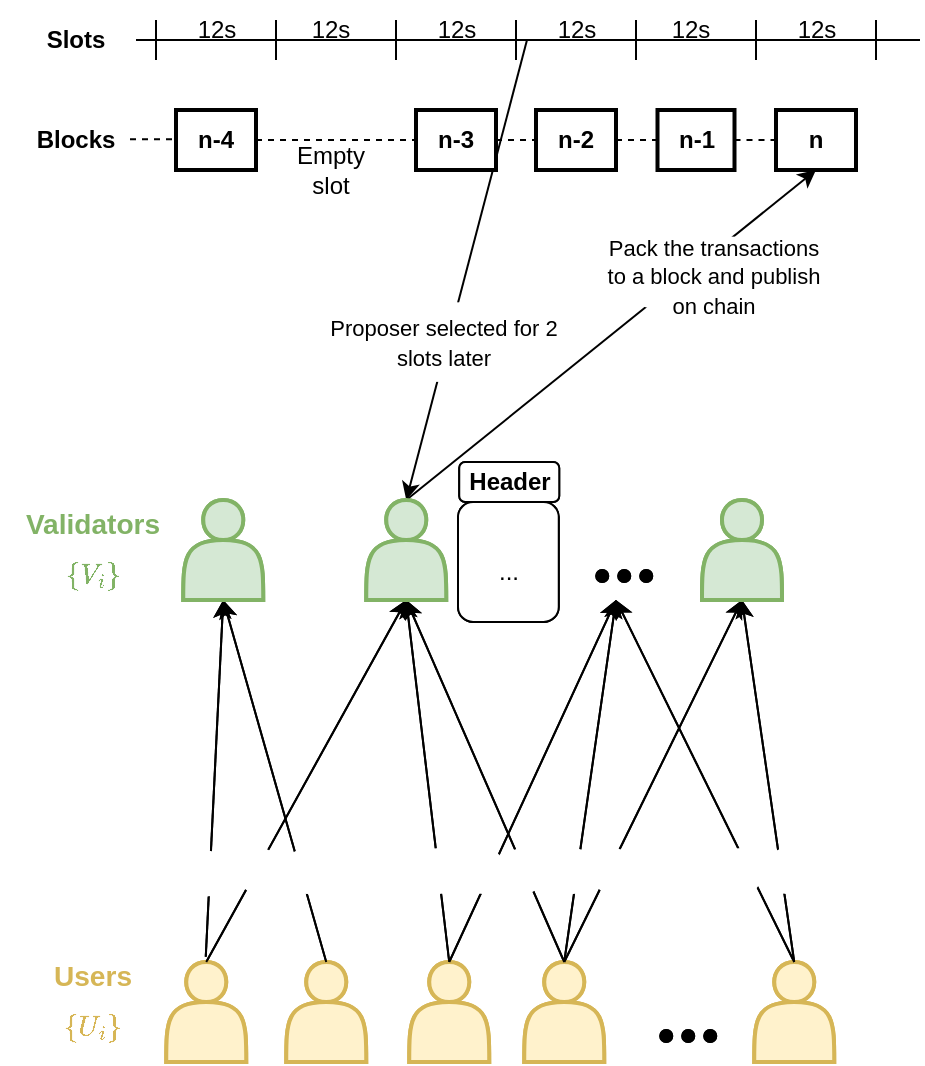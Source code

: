 <mxfile version="26.2.12">
  <diagram name="Page-1" id="uq0ruCk3_rSD9SvaCY8R">
    <mxGraphModel dx="1405" dy="643" grid="1" gridSize="10" guides="1" tooltips="1" connect="1" arrows="1" fold="1" page="1" pageScale="1" pageWidth="827" pageHeight="1169" math="1" shadow="0">
      <root>
        <mxCell id="0" />
        <mxCell id="1" parent="0" />
        <mxCell id="r1D6VSpxrKc8KSH1jY-o-12" value="" style="endArrow=classic;html=1;rounded=0;exitX=0.09;exitY=0.521;exitDx=0;exitDy=0;entryX=0.5;entryY=0;entryDx=0;entryDy=0;exitPerimeter=0;" parent="1" source="XEZV7KVTwxbiqD7pJ-Vi-41" target="r1D6VSpxrKc8KSH1jY-o-51" edge="1">
          <mxGeometry width="50" height="50" relative="1" as="geometry">
            <mxPoint x="125.5" y="60" as="sourcePoint" />
            <mxPoint x="321" y="203.5" as="targetPoint" />
          </mxGeometry>
        </mxCell>
        <mxCell id="D-NRNB5gOzUlE2xE504m-6" value="" style="shape=actor;whiteSpace=wrap;html=1;strokeWidth=2;fillColor=#fff2cc;strokeColor=#d6b656;" parent="1" vertex="1">
          <mxGeometry x="115.12" y="521" width="40" height="50" as="geometry" />
        </mxCell>
        <mxCell id="D-NRNB5gOzUlE2xE504m-7" value="" style="shape=actor;whiteSpace=wrap;html=1;strokeWidth=2;fillColor=#fff2cc;strokeColor=#d6b656;" parent="1" vertex="1">
          <mxGeometry x="294.12" y="521" width="40" height="50" as="geometry" />
        </mxCell>
        <mxCell id="D-NRNB5gOzUlE2xE504m-8" value="" style="shape=actor;whiteSpace=wrap;html=1;strokeWidth=2;fillColor=#fff2cc;strokeColor=#d6b656;" parent="1" vertex="1">
          <mxGeometry x="236.62" y="521" width="40" height="50" as="geometry" />
        </mxCell>
        <mxCell id="D-NRNB5gOzUlE2xE504m-9" value="" style="shape=actor;whiteSpace=wrap;html=1;strokeWidth=2;fillColor=#fff2cc;strokeColor=#d6b656;" parent="1" vertex="1">
          <mxGeometry x="175.12" y="521" width="40" height="50" as="geometry" />
        </mxCell>
        <mxCell id="D-NRNB5gOzUlE2xE504m-10" value="" style="shape=actor;whiteSpace=wrap;html=1;strokeWidth=2;fillColor=#fff2cc;strokeColor=#d6b656;" parent="1" vertex="1">
          <mxGeometry x="409.12" y="521" width="40" height="50" as="geometry" />
        </mxCell>
        <mxCell id="D-NRNB5gOzUlE2xE504m-13" value="" style="group" parent="1" vertex="1" connectable="0">
          <mxGeometry x="363.12" y="555" width="26" height="6" as="geometry" />
        </mxCell>
        <mxCell id="D-NRNB5gOzUlE2xE504m-14" value="" style="ellipse;shape=doubleEllipse;whiteSpace=wrap;html=1;aspect=fixed;fillColor=#000000;" parent="D-NRNB5gOzUlE2xE504m-13" vertex="1">
          <mxGeometry x="-1" width="6" height="6" as="geometry" />
        </mxCell>
        <mxCell id="D-NRNB5gOzUlE2xE504m-15" value="" style="ellipse;shape=doubleEllipse;whiteSpace=wrap;html=1;aspect=fixed;fillColor=#000000;" parent="D-NRNB5gOzUlE2xE504m-13" vertex="1">
          <mxGeometry x="10" width="6" height="6" as="geometry" />
        </mxCell>
        <mxCell id="D-NRNB5gOzUlE2xE504m-16" value="" style="ellipse;shape=doubleEllipse;whiteSpace=wrap;html=1;aspect=fixed;fillColor=#000000;" parent="D-NRNB5gOzUlE2xE504m-13" vertex="1">
          <mxGeometry x="21" width="6" height="6" as="geometry" />
        </mxCell>
        <mxCell id="D-NRNB5gOzUlE2xE504m-17" value="" style="endArrow=classic;html=1;rounded=0;entryX=0.5;entryY=1;entryDx=0;entryDy=0;exitX=0.5;exitY=0;exitDx=0;exitDy=0;" parent="1" source="D-NRNB5gOzUlE2xE504m-6" target="D-NRNB5gOzUlE2xE504m-51" edge="1">
          <mxGeometry width="50" height="50" relative="1" as="geometry">
            <mxPoint x="135.37" y="496" as="sourcePoint" />
            <mxPoint x="255.12" y="427" as="targetPoint" />
          </mxGeometry>
        </mxCell>
        <mxCell id="D-NRNB5gOzUlE2xE504m-18" value="" style="endArrow=classic;html=1;rounded=0;entryX=0.5;entryY=1;entryDx=0;entryDy=0;exitX=0.5;exitY=0;exitDx=0;exitDy=0;" parent="1" source="D-NRNB5gOzUlE2xE504m-9" target="D-NRNB5gOzUlE2xE504m-50" edge="1">
          <mxGeometry width="50" height="50" relative="1" as="geometry">
            <mxPoint x="195.37" y="496" as="sourcePoint" />
            <mxPoint x="135.12" y="427" as="targetPoint" />
          </mxGeometry>
        </mxCell>
        <mxCell id="D-NRNB5gOzUlE2xE504m-19" value="" style="endArrow=classic;html=1;rounded=0;entryX=0.5;entryY=1;entryDx=0;entryDy=0;exitX=0.494;exitY=-0.052;exitDx=0;exitDy=0;exitPerimeter=0;" parent="1" source="D-NRNB5gOzUlE2xE504m-6" target="D-NRNB5gOzUlE2xE504m-50" edge="1">
          <mxGeometry width="50" height="50" relative="1" as="geometry">
            <mxPoint x="135.37" y="496" as="sourcePoint" />
            <mxPoint x="135.12" y="427" as="targetPoint" />
          </mxGeometry>
        </mxCell>
        <mxCell id="D-NRNB5gOzUlE2xE504m-20" value="" style="endArrow=classic;html=1;rounded=0;exitX=0.5;exitY=0;exitDx=0;exitDy=0;entryX=0.5;entryY=1;entryDx=0;entryDy=0;" parent="1" source="D-NRNB5gOzUlE2xE504m-8" target="D-NRNB5gOzUlE2xE504m-51" edge="1">
          <mxGeometry width="50" height="50" relative="1" as="geometry">
            <mxPoint x="230.87" y="501" as="sourcePoint" />
            <mxPoint x="255" y="427" as="targetPoint" />
          </mxGeometry>
        </mxCell>
        <mxCell id="D-NRNB5gOzUlE2xE504m-21" value="" style="endArrow=classic;html=1;rounded=0;exitX=0.5;exitY=0;exitDx=0;exitDy=0;" parent="1" source="D-NRNB5gOzUlE2xE504m-8" edge="1">
          <mxGeometry width="50" height="50" relative="1" as="geometry">
            <mxPoint x="250.87" y="497" as="sourcePoint" />
            <mxPoint x="340" y="340" as="targetPoint" />
          </mxGeometry>
        </mxCell>
        <mxCell id="D-NRNB5gOzUlE2xE504m-22" value="" style="endArrow=classic;html=1;rounded=0;exitX=0.5;exitY=0;exitDx=0;exitDy=0;entryX=0.5;entryY=1;entryDx=0;entryDy=0;" parent="1" source="D-NRNB5gOzUlE2xE504m-7" target="D-NRNB5gOzUlE2xE504m-52" edge="1">
          <mxGeometry width="50" height="50" relative="1" as="geometry">
            <mxPoint x="330.87" y="501" as="sourcePoint" />
            <mxPoint x="429.12" y="427" as="targetPoint" />
          </mxGeometry>
        </mxCell>
        <mxCell id="D-NRNB5gOzUlE2xE504m-23" value="" style="endArrow=classic;html=1;rounded=0;exitX=0.5;exitY=0;exitDx=0;exitDy=0;" parent="1" source="D-NRNB5gOzUlE2xE504m-7" edge="1">
          <mxGeometry width="50" height="50" relative="1" as="geometry">
            <mxPoint x="310.87" y="501" as="sourcePoint" />
            <mxPoint x="340" y="340" as="targetPoint" />
          </mxGeometry>
        </mxCell>
        <mxCell id="D-NRNB5gOzUlE2xE504m-24" value="" style="endArrow=classic;html=1;rounded=0;exitX=0.5;exitY=0;exitDx=0;exitDy=0;entryX=0.5;entryY=1;entryDx=0;entryDy=0;" parent="1" source="D-NRNB5gOzUlE2xE504m-7" target="D-NRNB5gOzUlE2xE504m-51" edge="1">
          <mxGeometry width="50" height="50" relative="1" as="geometry">
            <mxPoint x="205.37" y="477" as="sourcePoint" />
            <mxPoint x="255.12" y="427" as="targetPoint" />
          </mxGeometry>
        </mxCell>
        <mxCell id="D-NRNB5gOzUlE2xE504m-25" value="" style="endArrow=classic;html=1;rounded=0;exitX=0.5;exitY=0;exitDx=0;exitDy=0;entryX=0.5;entryY=1;entryDx=0;entryDy=0;" parent="1" source="D-NRNB5gOzUlE2xE504m-10" target="D-NRNB5gOzUlE2xE504m-52" edge="1">
          <mxGeometry width="50" height="50" relative="1" as="geometry">
            <mxPoint x="409.12" y="496" as="sourcePoint" />
            <mxPoint x="429.12" y="427" as="targetPoint" />
          </mxGeometry>
        </mxCell>
        <mxCell id="D-NRNB5gOzUlE2xE504m-26" value="" style="group" parent="1" vertex="1" connectable="0">
          <mxGeometry x="150.12" y="464" width="23" height="23" as="geometry" />
        </mxCell>
        <mxCell id="D-NRNB5gOzUlE2xE504m-27" value="" style="ellipse;whiteSpace=wrap;html=1;aspect=fixed;fillColor=default;strokeColor=none;" parent="D-NRNB5gOzUlE2xE504m-26" vertex="1">
          <mxGeometry width="23" height="23" as="geometry" />
        </mxCell>
        <mxCell id="D-NRNB5gOzUlE2xE504m-28" value="" style="shape=image;html=1;verticalAlign=top;verticalLabelPosition=bottom;labelBackgroundColor=#ffffff;imageAspect=0;aspect=fixed;image=https://cdn0.iconfinder.com/data/icons/basic-e-commerce-line/48/Receipt_success-128.png" parent="D-NRNB5gOzUlE2xE504m-26" vertex="1">
          <mxGeometry x="2.88" y="2.88" width="17.25" height="17.25" as="geometry" />
        </mxCell>
        <mxCell id="D-NRNB5gOzUlE2xE504m-29" value="" style="group" parent="1" vertex="1" connectable="0">
          <mxGeometry x="123.62" y="465.25" width="23" height="23" as="geometry" />
        </mxCell>
        <mxCell id="D-NRNB5gOzUlE2xE504m-30" value="" style="ellipse;whiteSpace=wrap;html=1;aspect=fixed;fillColor=default;strokeColor=none;" parent="D-NRNB5gOzUlE2xE504m-29" vertex="1">
          <mxGeometry width="23" height="23" as="geometry" />
        </mxCell>
        <mxCell id="D-NRNB5gOzUlE2xE504m-31" value="" style="shape=image;html=1;verticalAlign=top;verticalLabelPosition=bottom;labelBackgroundColor=#ffffff;imageAspect=0;aspect=fixed;image=https://cdn0.iconfinder.com/data/icons/basic-e-commerce-line/48/Receipt_success-128.png" parent="D-NRNB5gOzUlE2xE504m-29" vertex="1">
          <mxGeometry x="2.88" y="1.88" width="17.25" height="17.25" as="geometry" />
        </mxCell>
        <mxCell id="D-NRNB5gOzUlE2xE504m-32" value="" style="group" parent="1" vertex="1" connectable="0">
          <mxGeometry x="174" y="464" width="23" height="23" as="geometry" />
        </mxCell>
        <mxCell id="D-NRNB5gOzUlE2xE504m-33" value="" style="ellipse;whiteSpace=wrap;html=1;aspect=fixed;fillColor=default;strokeColor=none;" parent="D-NRNB5gOzUlE2xE504m-32" vertex="1">
          <mxGeometry width="23" height="23" as="geometry" />
        </mxCell>
        <mxCell id="D-NRNB5gOzUlE2xE504m-34" value="" style="shape=image;html=1;verticalAlign=top;verticalLabelPosition=bottom;labelBackgroundColor=#ffffff;imageAspect=0;aspect=fixed;image=https://cdn0.iconfinder.com/data/icons/basic-e-commerce-line/48/Receipt_success-128.png" parent="D-NRNB5gOzUlE2xE504m-32" vertex="1">
          <mxGeometry x="2.88" y="2.88" width="17.25" height="17.25" as="geometry" />
        </mxCell>
        <mxCell id="D-NRNB5gOzUlE2xE504m-35" value="" style="group" parent="1" vertex="1" connectable="0">
          <mxGeometry x="240" y="464" width="23" height="23" as="geometry" />
        </mxCell>
        <mxCell id="D-NRNB5gOzUlE2xE504m-36" value="" style="ellipse;whiteSpace=wrap;html=1;aspect=fixed;fillColor=default;strokeColor=none;" parent="D-NRNB5gOzUlE2xE504m-35" vertex="1">
          <mxGeometry width="23" height="23" as="geometry" />
        </mxCell>
        <mxCell id="D-NRNB5gOzUlE2xE504m-37" value="" style="shape=image;html=1;verticalAlign=top;verticalLabelPosition=bottom;labelBackgroundColor=#ffffff;imageAspect=0;aspect=fixed;image=https://cdn0.iconfinder.com/data/icons/basic-e-commerce-line/48/Receipt_success-128.png" parent="D-NRNB5gOzUlE2xE504m-35" vertex="1">
          <mxGeometry x="2.88" y="2.88" width="17.25" height="17.25" as="geometry" />
        </mxCell>
        <mxCell id="D-NRNB5gOzUlE2xE504m-38" value="" style="group" parent="1" vertex="1" connectable="0">
          <mxGeometry x="282" y="464" width="23" height="23" as="geometry" />
        </mxCell>
        <mxCell id="D-NRNB5gOzUlE2xE504m-39" value="" style="ellipse;whiteSpace=wrap;html=1;aspect=fixed;fillColor=default;strokeColor=none;" parent="D-NRNB5gOzUlE2xE504m-38" vertex="1">
          <mxGeometry width="23" height="23" as="geometry" />
        </mxCell>
        <mxCell id="D-NRNB5gOzUlE2xE504m-40" value="" style="shape=image;html=1;verticalAlign=top;verticalLabelPosition=bottom;labelBackgroundColor=#ffffff;imageAspect=0;aspect=fixed;image=https://cdn0.iconfinder.com/data/icons/basic-e-commerce-line/48/Receipt_success-128.png" parent="D-NRNB5gOzUlE2xE504m-38" vertex="1">
          <mxGeometry x="2.88" y="2.88" width="17.25" height="17.25" as="geometry" />
        </mxCell>
        <mxCell id="D-NRNB5gOzUlE2xE504m-41" value="" style="group" parent="1" vertex="1" connectable="0">
          <mxGeometry x="307" y="464" width="23" height="23" as="geometry" />
        </mxCell>
        <mxCell id="D-NRNB5gOzUlE2xE504m-42" value="" style="ellipse;whiteSpace=wrap;html=1;aspect=fixed;fillColor=default;strokeColor=none;" parent="D-NRNB5gOzUlE2xE504m-41" vertex="1">
          <mxGeometry width="23" height="23" as="geometry" />
        </mxCell>
        <mxCell id="D-NRNB5gOzUlE2xE504m-43" value="" style="shape=image;html=1;verticalAlign=top;verticalLabelPosition=bottom;labelBackgroundColor=#ffffff;imageAspect=0;aspect=fixed;image=https://cdn0.iconfinder.com/data/icons/basic-e-commerce-line/48/Receipt_success-128.png" parent="D-NRNB5gOzUlE2xE504m-41" vertex="1">
          <mxGeometry x="2.88" y="2.88" width="17.25" height="17.25" as="geometry" />
        </mxCell>
        <mxCell id="D-NRNB5gOzUlE2xE504m-44" value="" style="group" parent="1" vertex="1" connectable="0">
          <mxGeometry x="327" y="464" width="23" height="23" as="geometry" />
        </mxCell>
        <mxCell id="D-NRNB5gOzUlE2xE504m-45" value="" style="ellipse;whiteSpace=wrap;html=1;aspect=fixed;fillColor=default;strokeColor=none;" parent="D-NRNB5gOzUlE2xE504m-44" vertex="1">
          <mxGeometry width="23" height="23" as="geometry" />
        </mxCell>
        <mxCell id="D-NRNB5gOzUlE2xE504m-46" value="" style="shape=image;html=1;verticalAlign=top;verticalLabelPosition=bottom;labelBackgroundColor=#ffffff;imageAspect=0;aspect=fixed;image=https://cdn0.iconfinder.com/data/icons/basic-e-commerce-line/48/Receipt_success-128.png" parent="D-NRNB5gOzUlE2xE504m-44" vertex="1">
          <mxGeometry x="2.88" y="2.88" width="17.25" height="17.25" as="geometry" />
        </mxCell>
        <mxCell id="D-NRNB5gOzUlE2xE504m-47" value="" style="group" parent="1" vertex="1" connectable="0">
          <mxGeometry x="414" y="464" width="23" height="23" as="geometry" />
        </mxCell>
        <mxCell id="D-NRNB5gOzUlE2xE504m-48" value="" style="ellipse;whiteSpace=wrap;html=1;aspect=fixed;fillColor=default;strokeColor=none;" parent="D-NRNB5gOzUlE2xE504m-47" vertex="1">
          <mxGeometry width="23" height="23" as="geometry" />
        </mxCell>
        <mxCell id="D-NRNB5gOzUlE2xE504m-49" value="" style="shape=image;html=1;verticalAlign=top;verticalLabelPosition=bottom;labelBackgroundColor=#ffffff;imageAspect=0;aspect=fixed;image=https://cdn0.iconfinder.com/data/icons/basic-e-commerce-line/48/Receipt_success-128.png" parent="D-NRNB5gOzUlE2xE504m-47" vertex="1">
          <mxGeometry x="2.88" y="2.88" width="17.25" height="17.25" as="geometry" />
        </mxCell>
        <mxCell id="D-NRNB5gOzUlE2xE504m-50" value="" style="shape=actor;whiteSpace=wrap;html=1;strokeWidth=2;fillColor=#d5e8d4;strokeColor=#82b366;" parent="1" vertex="1">
          <mxGeometry x="123.62" y="290" width="40" height="50" as="geometry" />
        </mxCell>
        <mxCell id="D-NRNB5gOzUlE2xE504m-51" value="" style="shape=actor;whiteSpace=wrap;html=1;strokeWidth=2;fillColor=#d5e8d4;strokeColor=#82b366;" parent="1" vertex="1">
          <mxGeometry x="215.12" y="290" width="40" height="50" as="geometry" />
        </mxCell>
        <mxCell id="D-NRNB5gOzUlE2xE504m-52" value="" style="shape=actor;whiteSpace=wrap;html=1;strokeWidth=2;fillColor=#d5e8d4;strokeColor=#82b366;" parent="1" vertex="1">
          <mxGeometry x="383" y="290" width="40" height="50" as="geometry" />
        </mxCell>
        <mxCell id="D-NRNB5gOzUlE2xE504m-53" value="" style="group" parent="1" vertex="1" connectable="0">
          <mxGeometry x="313.12" y="325" width="26" height="6" as="geometry" />
        </mxCell>
        <mxCell id="D-NRNB5gOzUlE2xE504m-54" value="" style="ellipse;shape=doubleEllipse;whiteSpace=wrap;html=1;aspect=fixed;fillColor=#000000;" parent="D-NRNB5gOzUlE2xE504m-53" vertex="1">
          <mxGeometry x="17" width="6" height="6" as="geometry" />
        </mxCell>
        <mxCell id="D-NRNB5gOzUlE2xE504m-55" value="" style="ellipse;shape=doubleEllipse;whiteSpace=wrap;html=1;aspect=fixed;fillColor=#000000;" parent="D-NRNB5gOzUlE2xE504m-53" vertex="1">
          <mxGeometry x="28" width="6" height="6" as="geometry" />
        </mxCell>
        <mxCell id="D-NRNB5gOzUlE2xE504m-56" value="" style="ellipse;shape=doubleEllipse;whiteSpace=wrap;html=1;aspect=fixed;fillColor=#000000;" parent="D-NRNB5gOzUlE2xE504m-53" vertex="1">
          <mxGeometry x="39" width="6" height="6" as="geometry" />
        </mxCell>
        <mxCell id="D-NRNB5gOzUlE2xE504m-57" value="" style="endArrow=classic;html=1;rounded=0;exitX=0.5;exitY=0;exitDx=0;exitDy=0;" parent="1" source="D-NRNB5gOzUlE2xE504m-10" edge="1">
          <mxGeometry width="50" height="50" relative="1" as="geometry">
            <mxPoint x="430" y="520" as="sourcePoint" />
            <mxPoint x="340" y="340" as="targetPoint" />
          </mxGeometry>
        </mxCell>
        <mxCell id="D-NRNB5gOzUlE2xE504m-58" value="" style="group" parent="1" vertex="1" connectable="0">
          <mxGeometry x="391" y="464" width="23" height="23" as="geometry" />
        </mxCell>
        <mxCell id="D-NRNB5gOzUlE2xE504m-59" value="" style="ellipse;whiteSpace=wrap;html=1;aspect=fixed;fillColor=default;strokeColor=none;" parent="D-NRNB5gOzUlE2xE504m-58" vertex="1">
          <mxGeometry width="23" height="23" as="geometry" />
        </mxCell>
        <mxCell id="D-NRNB5gOzUlE2xE504m-60" value="" style="shape=image;html=1;verticalAlign=top;verticalLabelPosition=bottom;labelBackgroundColor=#ffffff;imageAspect=0;aspect=fixed;image=https://cdn0.iconfinder.com/data/icons/basic-e-commerce-line/48/Receipt_success-128.png" parent="D-NRNB5gOzUlE2xE504m-58" vertex="1">
          <mxGeometry x="2.88" y="2.88" width="17.25" height="17.25" as="geometry" />
        </mxCell>
        <mxCell id="D-NRNB5gOzUlE2xE504m-61" value="" style="group" parent="1" vertex="1" connectable="0">
          <mxGeometry x="262" y="464" width="23" height="23" as="geometry" />
        </mxCell>
        <mxCell id="D-NRNB5gOzUlE2xE504m-62" value="" style="ellipse;whiteSpace=wrap;html=1;aspect=fixed;fillColor=default;strokeColor=none;" parent="D-NRNB5gOzUlE2xE504m-61" vertex="1">
          <mxGeometry width="23" height="23" as="geometry" />
        </mxCell>
        <mxCell id="D-NRNB5gOzUlE2xE504m-63" value="" style="shape=image;html=1;verticalAlign=top;verticalLabelPosition=bottom;labelBackgroundColor=#ffffff;imageAspect=0;aspect=fixed;image=https://cdn0.iconfinder.com/data/icons/basic-e-commerce-line/48/Receipt_success-128.png" parent="D-NRNB5gOzUlE2xE504m-61" vertex="1">
          <mxGeometry x="2.88" y="2.88" width="17.25" height="17.25" as="geometry" />
        </mxCell>
        <mxCell id="D-NRNB5gOzUlE2xE504m-64" value="&lt;div style=&quot;line-height: 60%;&quot;&gt;&lt;h3 style=&quot;line-height: 60%;&quot;&gt;&lt;font style=&quot;color: light-dark(rgb(130, 179, 102), rgb(105, 70, 122));&quot;&gt;Validators&lt;/font&gt;&lt;/h3&gt;&lt;div&gt;&lt;font style=&quot;color: light-dark(rgb(130, 179, 102), rgb(105, 70, 122));&quot;&gt;$$\{V_i\}$$&lt;/font&gt;&lt;/div&gt;&lt;/div&gt;" style="text;html=1;align=center;verticalAlign=middle;resizable=0;points=[];autosize=1;strokeColor=none;fillColor=none;" parent="1" vertex="1">
          <mxGeometry x="32.5" y="285" width="90" height="60" as="geometry" />
        </mxCell>
        <mxCell id="D-NRNB5gOzUlE2xE504m-65" value="" style="group" parent="1" vertex="1" connectable="0">
          <mxGeometry x="261" y="271" width="50.62" height="80" as="geometry" />
        </mxCell>
        <mxCell id="D-NRNB5gOzUlE2xE504m-66" value="Header" style="rounded=1;whiteSpace=wrap;html=1;fontStyle=1" parent="D-NRNB5gOzUlE2xE504m-65" vertex="1">
          <mxGeometry x="0.62" width="50" height="20" as="geometry" />
        </mxCell>
        <mxCell id="D-NRNB5gOzUlE2xE504m-67" value="" style="group" parent="D-NRNB5gOzUlE2xE504m-65" vertex="1" connectable="0">
          <mxGeometry y="20" width="50.38" height="60" as="geometry" />
        </mxCell>
        <mxCell id="D-NRNB5gOzUlE2xE504m-68" value="" style="rounded=1;whiteSpace=wrap;html=1;" parent="D-NRNB5gOzUlE2xE504m-67" vertex="1">
          <mxGeometry width="50.38" height="60" as="geometry" />
        </mxCell>
        <mxCell id="D-NRNB5gOzUlE2xE504m-69" value="" style="shape=image;html=1;verticalAlign=top;verticalLabelPosition=bottom;labelBackgroundColor=#ffffff;imageAspect=0;aspect=fixed;image=https://cdn0.iconfinder.com/data/icons/basic-e-commerce-line/48/Receipt_success-128.png" parent="D-NRNB5gOzUlE2xE504m-67" vertex="1">
          <mxGeometry x="17.952" y="1.75" width="14.484" height="14.484" as="geometry" />
        </mxCell>
        <mxCell id="D-NRNB5gOzUlE2xE504m-70" value="" style="shape=image;html=1;verticalAlign=top;verticalLabelPosition=bottom;labelBackgroundColor=#ffffff;imageAspect=0;aspect=fixed;image=https://cdn0.iconfinder.com/data/icons/basic-e-commerce-line/48/Receipt_success-128.png" parent="D-NRNB5gOzUlE2xE504m-67" vertex="1">
          <mxGeometry x="17.952" y="18" width="14.484" height="14.484" as="geometry" />
        </mxCell>
        <mxCell id="D-NRNB5gOzUlE2xE504m-71" value="" style="shape=image;html=1;verticalAlign=top;verticalLabelPosition=bottom;labelBackgroundColor=#ffffff;imageAspect=0;aspect=fixed;image=https://cdn0.iconfinder.com/data/icons/basic-e-commerce-line/48/Receipt_success-128.png" parent="D-NRNB5gOzUlE2xE504m-67" vertex="1">
          <mxGeometry x="17.952" y="42.75" width="14.484" height="14.484" as="geometry" />
        </mxCell>
        <mxCell id="D-NRNB5gOzUlE2xE504m-72" value="..." style="text;html=1;align=center;verticalAlign=middle;resizable=0;points=[];autosize=1;strokeColor=none;fillColor=none;" parent="D-NRNB5gOzUlE2xE504m-67" vertex="1">
          <mxGeometry x="9.595" y="20.25" width="30" height="30" as="geometry" />
        </mxCell>
        <mxCell id="D-NRNB5gOzUlE2xE504m-75" value="&lt;div style=&quot;line-height: 60%;&quot;&gt;&lt;h3 style=&quot;line-height: 60%;&quot;&gt;&lt;font style=&quot;color: light-dark(rgb(214, 182, 86), rgb(105, 70, 122));&quot;&gt;Users&lt;/font&gt;&lt;/h3&gt;&lt;div&gt;&lt;font&gt;&lt;font color=&quot;#d6b656&quot;&gt;$$\{U_i\}$$&lt;/font&gt;&lt;/font&gt;&lt;/div&gt;&lt;/div&gt;" style="text;html=1;align=center;verticalAlign=middle;resizable=0;points=[];autosize=1;strokeColor=none;fillColor=none;" parent="1" vertex="1">
          <mxGeometry x="37.5" y="511" width="80" height="60" as="geometry" />
        </mxCell>
        <mxCell id="r1D6VSpxrKc8KSH1jY-o-6" value="" style="shape=actor;whiteSpace=wrap;html=1;strokeWidth=2;fillColor=#fff2cc;strokeColor=#d6b656;" parent="1" vertex="1">
          <mxGeometry x="115.12" y="521" width="40" height="50" as="geometry" />
        </mxCell>
        <mxCell id="r1D6VSpxrKc8KSH1jY-o-7" value="" style="shape=actor;whiteSpace=wrap;html=1;strokeWidth=2;fillColor=#fff2cc;strokeColor=#d6b656;" parent="1" vertex="1">
          <mxGeometry x="294.12" y="521" width="40" height="50" as="geometry" />
        </mxCell>
        <mxCell id="r1D6VSpxrKc8KSH1jY-o-8" value="" style="shape=actor;whiteSpace=wrap;html=1;strokeWidth=2;fillColor=#fff2cc;strokeColor=#d6b656;" parent="1" vertex="1">
          <mxGeometry x="236.62" y="521" width="40" height="50" as="geometry" />
        </mxCell>
        <mxCell id="r1D6VSpxrKc8KSH1jY-o-9" value="" style="shape=actor;whiteSpace=wrap;html=1;strokeWidth=2;fillColor=#fff2cc;strokeColor=#d6b656;" parent="1" vertex="1">
          <mxGeometry x="175.12" y="521" width="40" height="50" as="geometry" />
        </mxCell>
        <mxCell id="r1D6VSpxrKc8KSH1jY-o-10" value="" style="shape=actor;whiteSpace=wrap;html=1;strokeWidth=2;fillColor=#fff2cc;strokeColor=#d6b656;" parent="1" vertex="1">
          <mxGeometry x="409.12" y="521" width="40" height="50" as="geometry" />
        </mxCell>
        <mxCell id="r1D6VSpxrKc8KSH1jY-o-11" value="" style="endArrow=classic;html=1;rounded=0;exitX=0.5;exitY=0;exitDx=0;exitDy=0;entryX=0.5;entryY=1;entryDx=0;entryDy=0;" parent="1" source="r1D6VSpxrKc8KSH1jY-o-51" target="XEZV7KVTwxbiqD7pJ-Vi-28" edge="1">
          <mxGeometry width="50" height="50" relative="1" as="geometry">
            <mxPoint x="327" y="216" as="sourcePoint" />
            <mxPoint x="425.5" y="130" as="targetPoint" />
          </mxGeometry>
        </mxCell>
        <mxCell id="r1D6VSpxrKc8KSH1jY-o-13" value="" style="group" parent="1" vertex="1" connectable="0">
          <mxGeometry x="363.12" y="555" width="26" height="6" as="geometry" />
        </mxCell>
        <mxCell id="r1D6VSpxrKc8KSH1jY-o-14" value="" style="ellipse;shape=doubleEllipse;whiteSpace=wrap;html=1;aspect=fixed;fillColor=#000000;" parent="r1D6VSpxrKc8KSH1jY-o-13" vertex="1">
          <mxGeometry x="-1" width="6" height="6" as="geometry" />
        </mxCell>
        <mxCell id="r1D6VSpxrKc8KSH1jY-o-15" value="" style="ellipse;shape=doubleEllipse;whiteSpace=wrap;html=1;aspect=fixed;fillColor=#000000;" parent="r1D6VSpxrKc8KSH1jY-o-13" vertex="1">
          <mxGeometry x="10" width="6" height="6" as="geometry" />
        </mxCell>
        <mxCell id="r1D6VSpxrKc8KSH1jY-o-16" value="" style="ellipse;shape=doubleEllipse;whiteSpace=wrap;html=1;aspect=fixed;fillColor=#000000;" parent="r1D6VSpxrKc8KSH1jY-o-13" vertex="1">
          <mxGeometry x="21" width="6" height="6" as="geometry" />
        </mxCell>
        <mxCell id="r1D6VSpxrKc8KSH1jY-o-17" value="" style="endArrow=classic;html=1;rounded=0;entryX=0.5;entryY=1;entryDx=0;entryDy=0;exitX=0.5;exitY=0;exitDx=0;exitDy=0;" parent="1" source="r1D6VSpxrKc8KSH1jY-o-6" target="r1D6VSpxrKc8KSH1jY-o-51" edge="1">
          <mxGeometry width="50" height="50" relative="1" as="geometry">
            <mxPoint x="135.37" y="496" as="sourcePoint" />
            <mxPoint x="255.12" y="427" as="targetPoint" />
          </mxGeometry>
        </mxCell>
        <mxCell id="r1D6VSpxrKc8KSH1jY-o-18" value="" style="endArrow=classic;html=1;rounded=0;entryX=0.5;entryY=1;entryDx=0;entryDy=0;exitX=0.5;exitY=0;exitDx=0;exitDy=0;" parent="1" source="r1D6VSpxrKc8KSH1jY-o-9" target="r1D6VSpxrKc8KSH1jY-o-50" edge="1">
          <mxGeometry width="50" height="50" relative="1" as="geometry">
            <mxPoint x="195.37" y="496" as="sourcePoint" />
            <mxPoint x="135.12" y="427" as="targetPoint" />
          </mxGeometry>
        </mxCell>
        <mxCell id="r1D6VSpxrKc8KSH1jY-o-19" value="" style="endArrow=classic;html=1;rounded=0;entryX=0.5;entryY=1;entryDx=0;entryDy=0;exitX=0.494;exitY=-0.052;exitDx=0;exitDy=0;exitPerimeter=0;" parent="1" source="r1D6VSpxrKc8KSH1jY-o-6" target="r1D6VSpxrKc8KSH1jY-o-50" edge="1">
          <mxGeometry width="50" height="50" relative="1" as="geometry">
            <mxPoint x="135.37" y="496" as="sourcePoint" />
            <mxPoint x="135.12" y="427" as="targetPoint" />
          </mxGeometry>
        </mxCell>
        <mxCell id="r1D6VSpxrKc8KSH1jY-o-20" value="" style="endArrow=classic;html=1;rounded=0;exitX=0.5;exitY=0;exitDx=0;exitDy=0;entryX=0.5;entryY=1;entryDx=0;entryDy=0;" parent="1" source="r1D6VSpxrKc8KSH1jY-o-8" target="r1D6VSpxrKc8KSH1jY-o-51" edge="1">
          <mxGeometry width="50" height="50" relative="1" as="geometry">
            <mxPoint x="230.87" y="501" as="sourcePoint" />
            <mxPoint x="255" y="427" as="targetPoint" />
          </mxGeometry>
        </mxCell>
        <mxCell id="r1D6VSpxrKc8KSH1jY-o-21" value="" style="endArrow=classic;html=1;rounded=0;exitX=0.5;exitY=0;exitDx=0;exitDy=0;" parent="1" source="r1D6VSpxrKc8KSH1jY-o-8" edge="1">
          <mxGeometry width="50" height="50" relative="1" as="geometry">
            <mxPoint x="250.87" y="497" as="sourcePoint" />
            <mxPoint x="340" y="340" as="targetPoint" />
          </mxGeometry>
        </mxCell>
        <mxCell id="r1D6VSpxrKc8KSH1jY-o-22" value="" style="endArrow=classic;html=1;rounded=0;exitX=0.5;exitY=0;exitDx=0;exitDy=0;entryX=0.5;entryY=1;entryDx=0;entryDy=0;" parent="1" source="r1D6VSpxrKc8KSH1jY-o-7" target="r1D6VSpxrKc8KSH1jY-o-52" edge="1">
          <mxGeometry width="50" height="50" relative="1" as="geometry">
            <mxPoint x="330.87" y="501" as="sourcePoint" />
            <mxPoint x="429.12" y="427" as="targetPoint" />
          </mxGeometry>
        </mxCell>
        <mxCell id="r1D6VSpxrKc8KSH1jY-o-23" value="" style="endArrow=classic;html=1;rounded=0;exitX=0.5;exitY=0;exitDx=0;exitDy=0;" parent="1" source="r1D6VSpxrKc8KSH1jY-o-7" edge="1">
          <mxGeometry width="50" height="50" relative="1" as="geometry">
            <mxPoint x="310.87" y="501" as="sourcePoint" />
            <mxPoint x="340" y="340" as="targetPoint" />
          </mxGeometry>
        </mxCell>
        <mxCell id="r1D6VSpxrKc8KSH1jY-o-24" value="" style="endArrow=classic;html=1;rounded=0;exitX=0.5;exitY=0;exitDx=0;exitDy=0;entryX=0.5;entryY=1;entryDx=0;entryDy=0;" parent="1" source="r1D6VSpxrKc8KSH1jY-o-7" target="r1D6VSpxrKc8KSH1jY-o-51" edge="1">
          <mxGeometry width="50" height="50" relative="1" as="geometry">
            <mxPoint x="205.37" y="477" as="sourcePoint" />
            <mxPoint x="255.12" y="427" as="targetPoint" />
          </mxGeometry>
        </mxCell>
        <mxCell id="r1D6VSpxrKc8KSH1jY-o-25" value="" style="endArrow=classic;html=1;rounded=0;exitX=0.5;exitY=0;exitDx=0;exitDy=0;entryX=0.5;entryY=1;entryDx=0;entryDy=0;" parent="1" source="r1D6VSpxrKc8KSH1jY-o-10" target="r1D6VSpxrKc8KSH1jY-o-52" edge="1">
          <mxGeometry width="50" height="50" relative="1" as="geometry">
            <mxPoint x="409.12" y="496" as="sourcePoint" />
            <mxPoint x="429.12" y="427" as="targetPoint" />
          </mxGeometry>
        </mxCell>
        <mxCell id="r1D6VSpxrKc8KSH1jY-o-26" value="" style="group" parent="1" vertex="1" connectable="0">
          <mxGeometry x="150.12" y="464" width="23" height="23" as="geometry" />
        </mxCell>
        <mxCell id="r1D6VSpxrKc8KSH1jY-o-27" value="" style="ellipse;whiteSpace=wrap;html=1;aspect=fixed;fillColor=default;strokeColor=none;" parent="r1D6VSpxrKc8KSH1jY-o-26" vertex="1">
          <mxGeometry width="23" height="23" as="geometry" />
        </mxCell>
        <mxCell id="r1D6VSpxrKc8KSH1jY-o-28" value="" style="shape=image;html=1;verticalAlign=top;verticalLabelPosition=bottom;labelBackgroundColor=#ffffff;imageAspect=0;aspect=fixed;image=https://cdn0.iconfinder.com/data/icons/basic-e-commerce-line/48/Receipt_success-128.png" parent="r1D6VSpxrKc8KSH1jY-o-26" vertex="1">
          <mxGeometry x="2.88" y="2.88" width="17.25" height="17.25" as="geometry" />
        </mxCell>
        <mxCell id="r1D6VSpxrKc8KSH1jY-o-29" value="" style="group" parent="1" vertex="1" connectable="0">
          <mxGeometry x="123.62" y="465.25" width="23" height="23" as="geometry" />
        </mxCell>
        <mxCell id="r1D6VSpxrKc8KSH1jY-o-30" value="" style="ellipse;whiteSpace=wrap;html=1;aspect=fixed;fillColor=default;strokeColor=none;" parent="r1D6VSpxrKc8KSH1jY-o-29" vertex="1">
          <mxGeometry width="23" height="23" as="geometry" />
        </mxCell>
        <mxCell id="r1D6VSpxrKc8KSH1jY-o-31" value="" style="shape=image;html=1;verticalAlign=top;verticalLabelPosition=bottom;labelBackgroundColor=#ffffff;imageAspect=0;aspect=fixed;image=https://cdn0.iconfinder.com/data/icons/basic-e-commerce-line/48/Receipt_success-128.png" parent="r1D6VSpxrKc8KSH1jY-o-29" vertex="1">
          <mxGeometry x="2.88" y="1.88" width="17.25" height="17.25" as="geometry" />
        </mxCell>
        <mxCell id="r1D6VSpxrKc8KSH1jY-o-32" value="" style="group" parent="1" vertex="1" connectable="0">
          <mxGeometry x="174" y="464" width="23" height="23" as="geometry" />
        </mxCell>
        <mxCell id="r1D6VSpxrKc8KSH1jY-o-33" value="" style="ellipse;whiteSpace=wrap;html=1;aspect=fixed;fillColor=default;strokeColor=none;" parent="r1D6VSpxrKc8KSH1jY-o-32" vertex="1">
          <mxGeometry width="23" height="23" as="geometry" />
        </mxCell>
        <mxCell id="r1D6VSpxrKc8KSH1jY-o-34" value="" style="shape=image;html=1;verticalAlign=top;verticalLabelPosition=bottom;labelBackgroundColor=#ffffff;imageAspect=0;aspect=fixed;image=https://cdn0.iconfinder.com/data/icons/basic-e-commerce-line/48/Receipt_success-128.png" parent="r1D6VSpxrKc8KSH1jY-o-32" vertex="1">
          <mxGeometry x="2.88" y="2.88" width="17.25" height="17.25" as="geometry" />
        </mxCell>
        <mxCell id="r1D6VSpxrKc8KSH1jY-o-35" value="" style="group" parent="1" vertex="1" connectable="0">
          <mxGeometry x="240" y="464" width="23" height="23" as="geometry" />
        </mxCell>
        <mxCell id="r1D6VSpxrKc8KSH1jY-o-36" value="" style="ellipse;whiteSpace=wrap;html=1;aspect=fixed;fillColor=default;strokeColor=none;" parent="r1D6VSpxrKc8KSH1jY-o-35" vertex="1">
          <mxGeometry width="23" height="23" as="geometry" />
        </mxCell>
        <mxCell id="r1D6VSpxrKc8KSH1jY-o-37" value="" style="shape=image;html=1;verticalAlign=top;verticalLabelPosition=bottom;labelBackgroundColor=#ffffff;imageAspect=0;aspect=fixed;image=https://cdn0.iconfinder.com/data/icons/basic-e-commerce-line/48/Receipt_success-128.png" parent="r1D6VSpxrKc8KSH1jY-o-35" vertex="1">
          <mxGeometry x="2.88" y="2.88" width="17.25" height="17.25" as="geometry" />
        </mxCell>
        <mxCell id="r1D6VSpxrKc8KSH1jY-o-38" value="" style="group" parent="1" vertex="1" connectable="0">
          <mxGeometry x="282" y="464" width="23" height="23" as="geometry" />
        </mxCell>
        <mxCell id="r1D6VSpxrKc8KSH1jY-o-39" value="" style="ellipse;whiteSpace=wrap;html=1;aspect=fixed;fillColor=default;strokeColor=none;" parent="r1D6VSpxrKc8KSH1jY-o-38" vertex="1">
          <mxGeometry width="23" height="23" as="geometry" />
        </mxCell>
        <mxCell id="r1D6VSpxrKc8KSH1jY-o-40" value="" style="shape=image;html=1;verticalAlign=top;verticalLabelPosition=bottom;labelBackgroundColor=#ffffff;imageAspect=0;aspect=fixed;image=https://cdn0.iconfinder.com/data/icons/basic-e-commerce-line/48/Receipt_success-128.png" parent="r1D6VSpxrKc8KSH1jY-o-38" vertex="1">
          <mxGeometry x="2.88" y="2.88" width="17.25" height="17.25" as="geometry" />
        </mxCell>
        <mxCell id="r1D6VSpxrKc8KSH1jY-o-41" value="" style="group" parent="1" vertex="1" connectable="0">
          <mxGeometry x="307" y="464" width="23" height="23" as="geometry" />
        </mxCell>
        <mxCell id="r1D6VSpxrKc8KSH1jY-o-42" value="" style="ellipse;whiteSpace=wrap;html=1;aspect=fixed;fillColor=default;strokeColor=none;" parent="r1D6VSpxrKc8KSH1jY-o-41" vertex="1">
          <mxGeometry width="23" height="23" as="geometry" />
        </mxCell>
        <mxCell id="r1D6VSpxrKc8KSH1jY-o-43" value="" style="shape=image;html=1;verticalAlign=top;verticalLabelPosition=bottom;labelBackgroundColor=#ffffff;imageAspect=0;aspect=fixed;image=https://cdn0.iconfinder.com/data/icons/basic-e-commerce-line/48/Receipt_success-128.png" parent="r1D6VSpxrKc8KSH1jY-o-41" vertex="1">
          <mxGeometry x="2.88" y="2.88" width="17.25" height="17.25" as="geometry" />
        </mxCell>
        <mxCell id="r1D6VSpxrKc8KSH1jY-o-44" value="" style="group" parent="1" vertex="1" connectable="0">
          <mxGeometry x="327" y="464" width="23" height="23" as="geometry" />
        </mxCell>
        <mxCell id="r1D6VSpxrKc8KSH1jY-o-45" value="" style="ellipse;whiteSpace=wrap;html=1;aspect=fixed;fillColor=default;strokeColor=none;" parent="r1D6VSpxrKc8KSH1jY-o-44" vertex="1">
          <mxGeometry width="23" height="23" as="geometry" />
        </mxCell>
        <mxCell id="r1D6VSpxrKc8KSH1jY-o-46" value="" style="shape=image;html=1;verticalAlign=top;verticalLabelPosition=bottom;labelBackgroundColor=#ffffff;imageAspect=0;aspect=fixed;image=https://cdn0.iconfinder.com/data/icons/basic-e-commerce-line/48/Receipt_success-128.png" parent="r1D6VSpxrKc8KSH1jY-o-44" vertex="1">
          <mxGeometry x="2.88" y="2.88" width="17.25" height="17.25" as="geometry" />
        </mxCell>
        <mxCell id="r1D6VSpxrKc8KSH1jY-o-47" value="" style="group" parent="1" vertex="1" connectable="0">
          <mxGeometry x="414" y="464" width="23" height="23" as="geometry" />
        </mxCell>
        <mxCell id="r1D6VSpxrKc8KSH1jY-o-48" value="" style="ellipse;whiteSpace=wrap;html=1;aspect=fixed;fillColor=default;strokeColor=none;" parent="r1D6VSpxrKc8KSH1jY-o-47" vertex="1">
          <mxGeometry width="23" height="23" as="geometry" />
        </mxCell>
        <mxCell id="r1D6VSpxrKc8KSH1jY-o-49" value="" style="shape=image;html=1;verticalAlign=top;verticalLabelPosition=bottom;labelBackgroundColor=#ffffff;imageAspect=0;aspect=fixed;image=https://cdn0.iconfinder.com/data/icons/basic-e-commerce-line/48/Receipt_success-128.png" parent="r1D6VSpxrKc8KSH1jY-o-47" vertex="1">
          <mxGeometry x="2.88" y="2.88" width="17.25" height="17.25" as="geometry" />
        </mxCell>
        <mxCell id="r1D6VSpxrKc8KSH1jY-o-50" value="" style="shape=actor;whiteSpace=wrap;html=1;strokeWidth=2;fillColor=#d5e8d4;strokeColor=#82b366;" parent="1" vertex="1">
          <mxGeometry x="123.62" y="290" width="40" height="50" as="geometry" />
        </mxCell>
        <mxCell id="r1D6VSpxrKc8KSH1jY-o-51" value="" style="shape=actor;whiteSpace=wrap;html=1;strokeWidth=2;fillColor=#d5e8d4;strokeColor=#82b366;" parent="1" vertex="1">
          <mxGeometry x="215.12" y="290" width="40" height="50" as="geometry" />
        </mxCell>
        <mxCell id="r1D6VSpxrKc8KSH1jY-o-52" value="" style="shape=actor;whiteSpace=wrap;html=1;strokeWidth=2;fillColor=#d5e8d4;strokeColor=#82b366;" parent="1" vertex="1">
          <mxGeometry x="383" y="290" width="40" height="50" as="geometry" />
        </mxCell>
        <mxCell id="r1D6VSpxrKc8KSH1jY-o-53" value="" style="group" parent="1" vertex="1" connectable="0">
          <mxGeometry x="313.12" y="325" width="26" height="6" as="geometry" />
        </mxCell>
        <mxCell id="r1D6VSpxrKc8KSH1jY-o-54" value="" style="ellipse;shape=doubleEllipse;whiteSpace=wrap;html=1;aspect=fixed;fillColor=#000000;" parent="r1D6VSpxrKc8KSH1jY-o-53" vertex="1">
          <mxGeometry x="17" width="6" height="6" as="geometry" />
        </mxCell>
        <mxCell id="r1D6VSpxrKc8KSH1jY-o-55" value="" style="ellipse;shape=doubleEllipse;whiteSpace=wrap;html=1;aspect=fixed;fillColor=#000000;" parent="r1D6VSpxrKc8KSH1jY-o-53" vertex="1">
          <mxGeometry x="28" width="6" height="6" as="geometry" />
        </mxCell>
        <mxCell id="r1D6VSpxrKc8KSH1jY-o-56" value="" style="ellipse;shape=doubleEllipse;whiteSpace=wrap;html=1;aspect=fixed;fillColor=#000000;" parent="r1D6VSpxrKc8KSH1jY-o-53" vertex="1">
          <mxGeometry x="39" width="6" height="6" as="geometry" />
        </mxCell>
        <mxCell id="r1D6VSpxrKc8KSH1jY-o-57" value="" style="endArrow=classic;html=1;rounded=0;exitX=0.5;exitY=0;exitDx=0;exitDy=0;" parent="1" source="r1D6VSpxrKc8KSH1jY-o-10" edge="1">
          <mxGeometry width="50" height="50" relative="1" as="geometry">
            <mxPoint x="430" y="520" as="sourcePoint" />
            <mxPoint x="340" y="340" as="targetPoint" />
          </mxGeometry>
        </mxCell>
        <mxCell id="r1D6VSpxrKc8KSH1jY-o-58" value="" style="group" parent="1" vertex="1" connectable="0">
          <mxGeometry x="391" y="464" width="23" height="23" as="geometry" />
        </mxCell>
        <mxCell id="r1D6VSpxrKc8KSH1jY-o-59" value="" style="ellipse;whiteSpace=wrap;html=1;aspect=fixed;fillColor=default;strokeColor=none;" parent="r1D6VSpxrKc8KSH1jY-o-58" vertex="1">
          <mxGeometry width="23" height="23" as="geometry" />
        </mxCell>
        <mxCell id="r1D6VSpxrKc8KSH1jY-o-60" value="" style="shape=image;html=1;verticalAlign=top;verticalLabelPosition=bottom;labelBackgroundColor=#ffffff;imageAspect=0;aspect=fixed;image=https://cdn0.iconfinder.com/data/icons/basic-e-commerce-line/48/Receipt_success-128.png" parent="r1D6VSpxrKc8KSH1jY-o-58" vertex="1">
          <mxGeometry x="2.88" y="2.88" width="17.25" height="17.25" as="geometry" />
        </mxCell>
        <mxCell id="r1D6VSpxrKc8KSH1jY-o-61" value="" style="group" parent="1" vertex="1" connectable="0">
          <mxGeometry x="262" y="464" width="23" height="23" as="geometry" />
        </mxCell>
        <mxCell id="r1D6VSpxrKc8KSH1jY-o-62" value="" style="ellipse;whiteSpace=wrap;html=1;aspect=fixed;fillColor=default;strokeColor=none;" parent="r1D6VSpxrKc8KSH1jY-o-61" vertex="1">
          <mxGeometry width="23" height="23" as="geometry" />
        </mxCell>
        <mxCell id="r1D6VSpxrKc8KSH1jY-o-63" value="" style="shape=image;html=1;verticalAlign=top;verticalLabelPosition=bottom;labelBackgroundColor=#ffffff;imageAspect=0;aspect=fixed;image=https://cdn0.iconfinder.com/data/icons/basic-e-commerce-line/48/Receipt_success-128.png" parent="r1D6VSpxrKc8KSH1jY-o-61" vertex="1">
          <mxGeometry x="2.88" y="2.88" width="17.25" height="17.25" as="geometry" />
        </mxCell>
        <mxCell id="r1D6VSpxrKc8KSH1jY-o-65" value="" style="group" parent="1" vertex="1" connectable="0">
          <mxGeometry x="261" y="271" width="50.62" height="80" as="geometry" />
        </mxCell>
        <mxCell id="r1D6VSpxrKc8KSH1jY-o-66" value="Header" style="rounded=1;whiteSpace=wrap;html=1;fontStyle=1" parent="r1D6VSpxrKc8KSH1jY-o-65" vertex="1">
          <mxGeometry x="0.62" width="50" height="20" as="geometry" />
        </mxCell>
        <mxCell id="r1D6VSpxrKc8KSH1jY-o-67" value="" style="group" parent="r1D6VSpxrKc8KSH1jY-o-65" vertex="1" connectable="0">
          <mxGeometry y="20" width="50.38" height="60" as="geometry" />
        </mxCell>
        <mxCell id="r1D6VSpxrKc8KSH1jY-o-68" value="" style="rounded=1;whiteSpace=wrap;html=1;" parent="r1D6VSpxrKc8KSH1jY-o-67" vertex="1">
          <mxGeometry width="50.38" height="60" as="geometry" />
        </mxCell>
        <mxCell id="r1D6VSpxrKc8KSH1jY-o-69" value="" style="shape=image;html=1;verticalAlign=top;verticalLabelPosition=bottom;labelBackgroundColor=#ffffff;imageAspect=0;aspect=fixed;image=https://cdn0.iconfinder.com/data/icons/basic-e-commerce-line/48/Receipt_success-128.png" parent="r1D6VSpxrKc8KSH1jY-o-67" vertex="1">
          <mxGeometry x="17.952" y="1.75" width="14.484" height="14.484" as="geometry" />
        </mxCell>
        <mxCell id="r1D6VSpxrKc8KSH1jY-o-70" value="" style="shape=image;html=1;verticalAlign=top;verticalLabelPosition=bottom;labelBackgroundColor=#ffffff;imageAspect=0;aspect=fixed;image=https://cdn0.iconfinder.com/data/icons/basic-e-commerce-line/48/Receipt_success-128.png" parent="r1D6VSpxrKc8KSH1jY-o-67" vertex="1">
          <mxGeometry x="17.952" y="18" width="14.484" height="14.484" as="geometry" />
        </mxCell>
        <mxCell id="r1D6VSpxrKc8KSH1jY-o-71" value="" style="shape=image;html=1;verticalAlign=top;verticalLabelPosition=bottom;labelBackgroundColor=#ffffff;imageAspect=0;aspect=fixed;image=https://cdn0.iconfinder.com/data/icons/basic-e-commerce-line/48/Receipt_success-128.png" parent="r1D6VSpxrKc8KSH1jY-o-67" vertex="1">
          <mxGeometry x="17.952" y="42.75" width="14.484" height="14.484" as="geometry" />
        </mxCell>
        <mxCell id="r1D6VSpxrKc8KSH1jY-o-72" value="..." style="text;html=1;align=center;verticalAlign=middle;resizable=0;points=[];autosize=1;strokeColor=none;fillColor=none;" parent="r1D6VSpxrKc8KSH1jY-o-67" vertex="1">
          <mxGeometry x="9.595" y="20.25" width="30" height="30" as="geometry" />
        </mxCell>
        <mxCell id="r1D6VSpxrKc8KSH1jY-o-73" value="&lt;span style=&quot;font-size: 11px;&quot;&gt;Proposer selected for 2 slots later&lt;/span&gt;" style="ellipse;whiteSpace=wrap;html=1;strokeColor=none;" parent="1" vertex="1">
          <mxGeometry x="189" y="191" width="130.12" height="40" as="geometry" />
        </mxCell>
        <mxCell id="r1D6VSpxrKc8KSH1jY-o-74" value="&lt;span style=&quot;font-size: 11px;&quot;&gt;Pack the transactions to a block and publish on chain&lt;/span&gt;" style="ellipse;whiteSpace=wrap;html=1;strokeColor=none;" parent="1" vertex="1">
          <mxGeometry x="334.12" y="158" width="110" height="40" as="geometry" />
        </mxCell>
        <mxCell id="XEZV7KVTwxbiqD7pJ-Vi-27" value="&lt;b&gt;n-1&lt;/b&gt;" style="rounded=0;whiteSpace=wrap;html=1;strokeWidth=2;" parent="1" vertex="1">
          <mxGeometry x="360.75" y="95" width="38.5" height="30" as="geometry" />
        </mxCell>
        <mxCell id="XEZV7KVTwxbiqD7pJ-Vi-28" value="&lt;b&gt;n&lt;/b&gt;" style="rounded=0;whiteSpace=wrap;html=1;strokeWidth=2;" parent="1" vertex="1">
          <mxGeometry x="420" y="95" width="40" height="30" as="geometry" />
        </mxCell>
        <mxCell id="XEZV7KVTwxbiqD7pJ-Vi-29" value="" style="endArrow=none;dashed=1;html=1;rounded=0;entryX=0;entryY=0.5;entryDx=0;entryDy=0;" parent="1" source="XEZV7KVTwxbiqD7pJ-Vi-27" target="XEZV7KVTwxbiqD7pJ-Vi-28" edge="1">
          <mxGeometry width="50" height="50" relative="1" as="geometry">
            <mxPoint x="177" y="110" as="sourcePoint" />
            <mxPoint x="237" y="109.5" as="targetPoint" />
          </mxGeometry>
        </mxCell>
        <mxCell id="XEZV7KVTwxbiqD7pJ-Vi-30" value="&lt;b&gt;n-2&lt;/b&gt;" style="rounded=0;whiteSpace=wrap;html=1;strokeWidth=2;" parent="1" vertex="1">
          <mxGeometry x="300" y="95" width="40" height="30" as="geometry" />
        </mxCell>
        <mxCell id="XEZV7KVTwxbiqD7pJ-Vi-31" value="" style="endArrow=none;dashed=1;html=1;rounded=0;exitX=1;exitY=0.5;exitDx=0;exitDy=0;entryX=0;entryY=0.5;entryDx=0;entryDy=0;" parent="1" source="XEZV7KVTwxbiqD7pJ-Vi-30" target="XEZV7KVTwxbiqD7pJ-Vi-27" edge="1">
          <mxGeometry width="50" height="50" relative="1" as="geometry">
            <mxPoint x="347" y="120" as="sourcePoint" />
            <mxPoint x="257" y="110" as="targetPoint" />
          </mxGeometry>
        </mxCell>
        <mxCell id="XEZV7KVTwxbiqD7pJ-Vi-32" value="" style="shape=crossbar;whiteSpace=wrap;html=1;rounded=1;" parent="1" vertex="1">
          <mxGeometry x="410" y="50" width="60" height="20" as="geometry" />
        </mxCell>
        <mxCell id="XEZV7KVTwxbiqD7pJ-Vi-33" value="12s" style="text;html=1;align=center;verticalAlign=middle;resizable=0;points=[];autosize=1;strokeColor=none;fillColor=none;" parent="1" vertex="1">
          <mxGeometry x="356.88" y="40" width="40" height="30" as="geometry" />
        </mxCell>
        <mxCell id="XEZV7KVTwxbiqD7pJ-Vi-34" value="&lt;b&gt;Slots&lt;/b&gt;" style="text;html=1;align=center;verticalAlign=middle;whiteSpace=wrap;rounded=0;" parent="1" vertex="1">
          <mxGeometry x="40" y="45" width="60" height="30" as="geometry" />
        </mxCell>
        <mxCell id="XEZV7KVTwxbiqD7pJ-Vi-35" value="&lt;b&gt;Blocks&lt;/b&gt;" style="text;html=1;align=center;verticalAlign=middle;whiteSpace=wrap;rounded=0;" parent="1" vertex="1">
          <mxGeometry x="40" y="95" width="60" height="30" as="geometry" />
        </mxCell>
        <mxCell id="XEZV7KVTwxbiqD7pJ-Vi-36" value="" style="endArrow=none;html=1;rounded=0;entryX=0;entryY=0.5;entryDx=0;entryDy=0;entryPerimeter=0;exitX=1;exitY=0.5;exitDx=0;exitDy=0;" parent="1" source="XEZV7KVTwxbiqD7pJ-Vi-34" edge="1">
          <mxGeometry width="50" height="50" relative="1" as="geometry">
            <mxPoint x="35.5" y="320" as="sourcePoint" />
            <mxPoint x="115" y="60.0" as="targetPoint" />
          </mxGeometry>
        </mxCell>
        <mxCell id="XEZV7KVTwxbiqD7pJ-Vi-37" value="" style="endArrow=none;html=1;rounded=0;entryX=1;entryY=0.5;entryDx=0;entryDy=0;entryPerimeter=0;" parent="1" target="XEZV7KVTwxbiqD7pJ-Vi-32" edge="1">
          <mxGeometry width="50" height="50" relative="1" as="geometry">
            <mxPoint x="492" y="60" as="sourcePoint" />
            <mxPoint x="85.5" y="270" as="targetPoint" />
          </mxGeometry>
        </mxCell>
        <mxCell id="XEZV7KVTwxbiqD7pJ-Vi-38" value="" style="endArrow=none;dashed=1;html=1;rounded=0;exitX=1;exitY=0.5;exitDx=0;exitDy=0;entryX=0;entryY=0.5;entryDx=0;entryDy=0;" parent="1" edge="1">
          <mxGeometry width="50" height="50" relative="1" as="geometry">
            <mxPoint x="97" y="109.66" as="sourcePoint" />
            <mxPoint x="137" y="109.66" as="targetPoint" />
          </mxGeometry>
        </mxCell>
        <mxCell id="XEZV7KVTwxbiqD7pJ-Vi-39" value="12s" style="text;html=1;align=center;verticalAlign=middle;resizable=0;points=[];autosize=1;strokeColor=none;fillColor=none;" parent="1" vertex="1">
          <mxGeometry x="420" y="40" width="40" height="30" as="geometry" />
        </mxCell>
        <mxCell id="XEZV7KVTwxbiqD7pJ-Vi-40" value="" style="shape=crossbar;whiteSpace=wrap;html=1;rounded=1;" parent="1" vertex="1">
          <mxGeometry x="350" y="50" width="60" height="20" as="geometry" />
        </mxCell>
        <mxCell id="XEZV7KVTwxbiqD7pJ-Vi-41" value="" style="shape=crossbar;whiteSpace=wrap;html=1;rounded=1;" parent="1" vertex="1">
          <mxGeometry x="290" y="50" width="60" height="20" as="geometry" />
        </mxCell>
        <mxCell id="XEZV7KVTwxbiqD7pJ-Vi-42" value="" style="shape=crossbar;whiteSpace=wrap;html=1;rounded=1;" parent="1" vertex="1">
          <mxGeometry x="230" y="50" width="60" height="20" as="geometry" />
        </mxCell>
        <mxCell id="XEZV7KVTwxbiqD7pJ-Vi-43" value="" style="shape=crossbar;whiteSpace=wrap;html=1;rounded=1;" parent="1" vertex="1">
          <mxGeometry x="170" y="50" width="60" height="20" as="geometry" />
        </mxCell>
        <mxCell id="XEZV7KVTwxbiqD7pJ-Vi-44" value="" style="shape=crossbar;whiteSpace=wrap;html=1;rounded=1;" parent="1" vertex="1">
          <mxGeometry x="110" y="50" width="60" height="20" as="geometry" />
        </mxCell>
        <mxCell id="XEZV7KVTwxbiqD7pJ-Vi-45" value="12s" style="text;html=1;align=center;verticalAlign=middle;resizable=0;points=[];autosize=1;strokeColor=none;fillColor=none;" parent="1" vertex="1">
          <mxGeometry x="300" y="40" width="40" height="30" as="geometry" />
        </mxCell>
        <mxCell id="XEZV7KVTwxbiqD7pJ-Vi-46" value="12s" style="text;html=1;align=center;verticalAlign=middle;resizable=0;points=[];autosize=1;strokeColor=none;fillColor=none;" parent="1" vertex="1">
          <mxGeometry x="240" y="40" width="40" height="30" as="geometry" />
        </mxCell>
        <mxCell id="XEZV7KVTwxbiqD7pJ-Vi-47" value="12s" style="text;html=1;align=center;verticalAlign=middle;resizable=0;points=[];autosize=1;strokeColor=none;fillColor=none;" parent="1" vertex="1">
          <mxGeometry x="177" y="40" width="40" height="30" as="geometry" />
        </mxCell>
        <mxCell id="XEZV7KVTwxbiqD7pJ-Vi-48" value="12s" style="text;html=1;align=center;verticalAlign=middle;resizable=0;points=[];autosize=1;strokeColor=none;fillColor=none;" parent="1" vertex="1">
          <mxGeometry x="120" y="40" width="40" height="30" as="geometry" />
        </mxCell>
        <mxCell id="XEZV7KVTwxbiqD7pJ-Vi-49" value="&lt;b&gt;n-3&lt;/b&gt;" style="rounded=0;whiteSpace=wrap;html=1;strokeWidth=2;" parent="1" vertex="1">
          <mxGeometry x="240" y="95" width="40" height="30" as="geometry" />
        </mxCell>
        <mxCell id="XEZV7KVTwxbiqD7pJ-Vi-50" value="&lt;b&gt;n-4&lt;/b&gt;" style="rounded=0;whiteSpace=wrap;html=1;strokeWidth=2;" parent="1" vertex="1">
          <mxGeometry x="120" y="95" width="40" height="30" as="geometry" />
        </mxCell>
        <mxCell id="XEZV7KVTwxbiqD7pJ-Vi-51" value="" style="endArrow=none;dashed=1;html=1;rounded=0;exitX=1;exitY=0.5;exitDx=0;exitDy=0;entryX=0;entryY=0.5;entryDx=0;entryDy=0;" parent="1" source="XEZV7KVTwxbiqD7pJ-Vi-50" target="XEZV7KVTwxbiqD7pJ-Vi-49" edge="1">
          <mxGeometry width="50" height="50" relative="1" as="geometry">
            <mxPoint x="107" y="119.66" as="sourcePoint" />
            <mxPoint x="147" y="119.66" as="targetPoint" />
          </mxGeometry>
        </mxCell>
        <mxCell id="XEZV7KVTwxbiqD7pJ-Vi-52" value="" style="endArrow=none;dashed=1;html=1;rounded=0;exitX=1;exitY=0.5;exitDx=0;exitDy=0;entryX=0;entryY=0.5;entryDx=0;entryDy=0;" parent="1" source="XEZV7KVTwxbiqD7pJ-Vi-49" target="XEZV7KVTwxbiqD7pJ-Vi-30" edge="1">
          <mxGeometry width="50" height="50" relative="1" as="geometry">
            <mxPoint x="170" y="120" as="sourcePoint" />
            <mxPoint x="250" y="120" as="targetPoint" />
          </mxGeometry>
        </mxCell>
        <mxCell id="PX5xsbLwvvdHMMXgpvPV-1" value="Empty&lt;div&gt;slot&lt;/div&gt;" style="text;html=1;align=center;verticalAlign=middle;resizable=0;points=[];autosize=1;strokeColor=none;fillColor=none;" vertex="1" parent="1">
          <mxGeometry x="167" y="105" width="60" height="40" as="geometry" />
        </mxCell>
      </root>
    </mxGraphModel>
  </diagram>
</mxfile>
